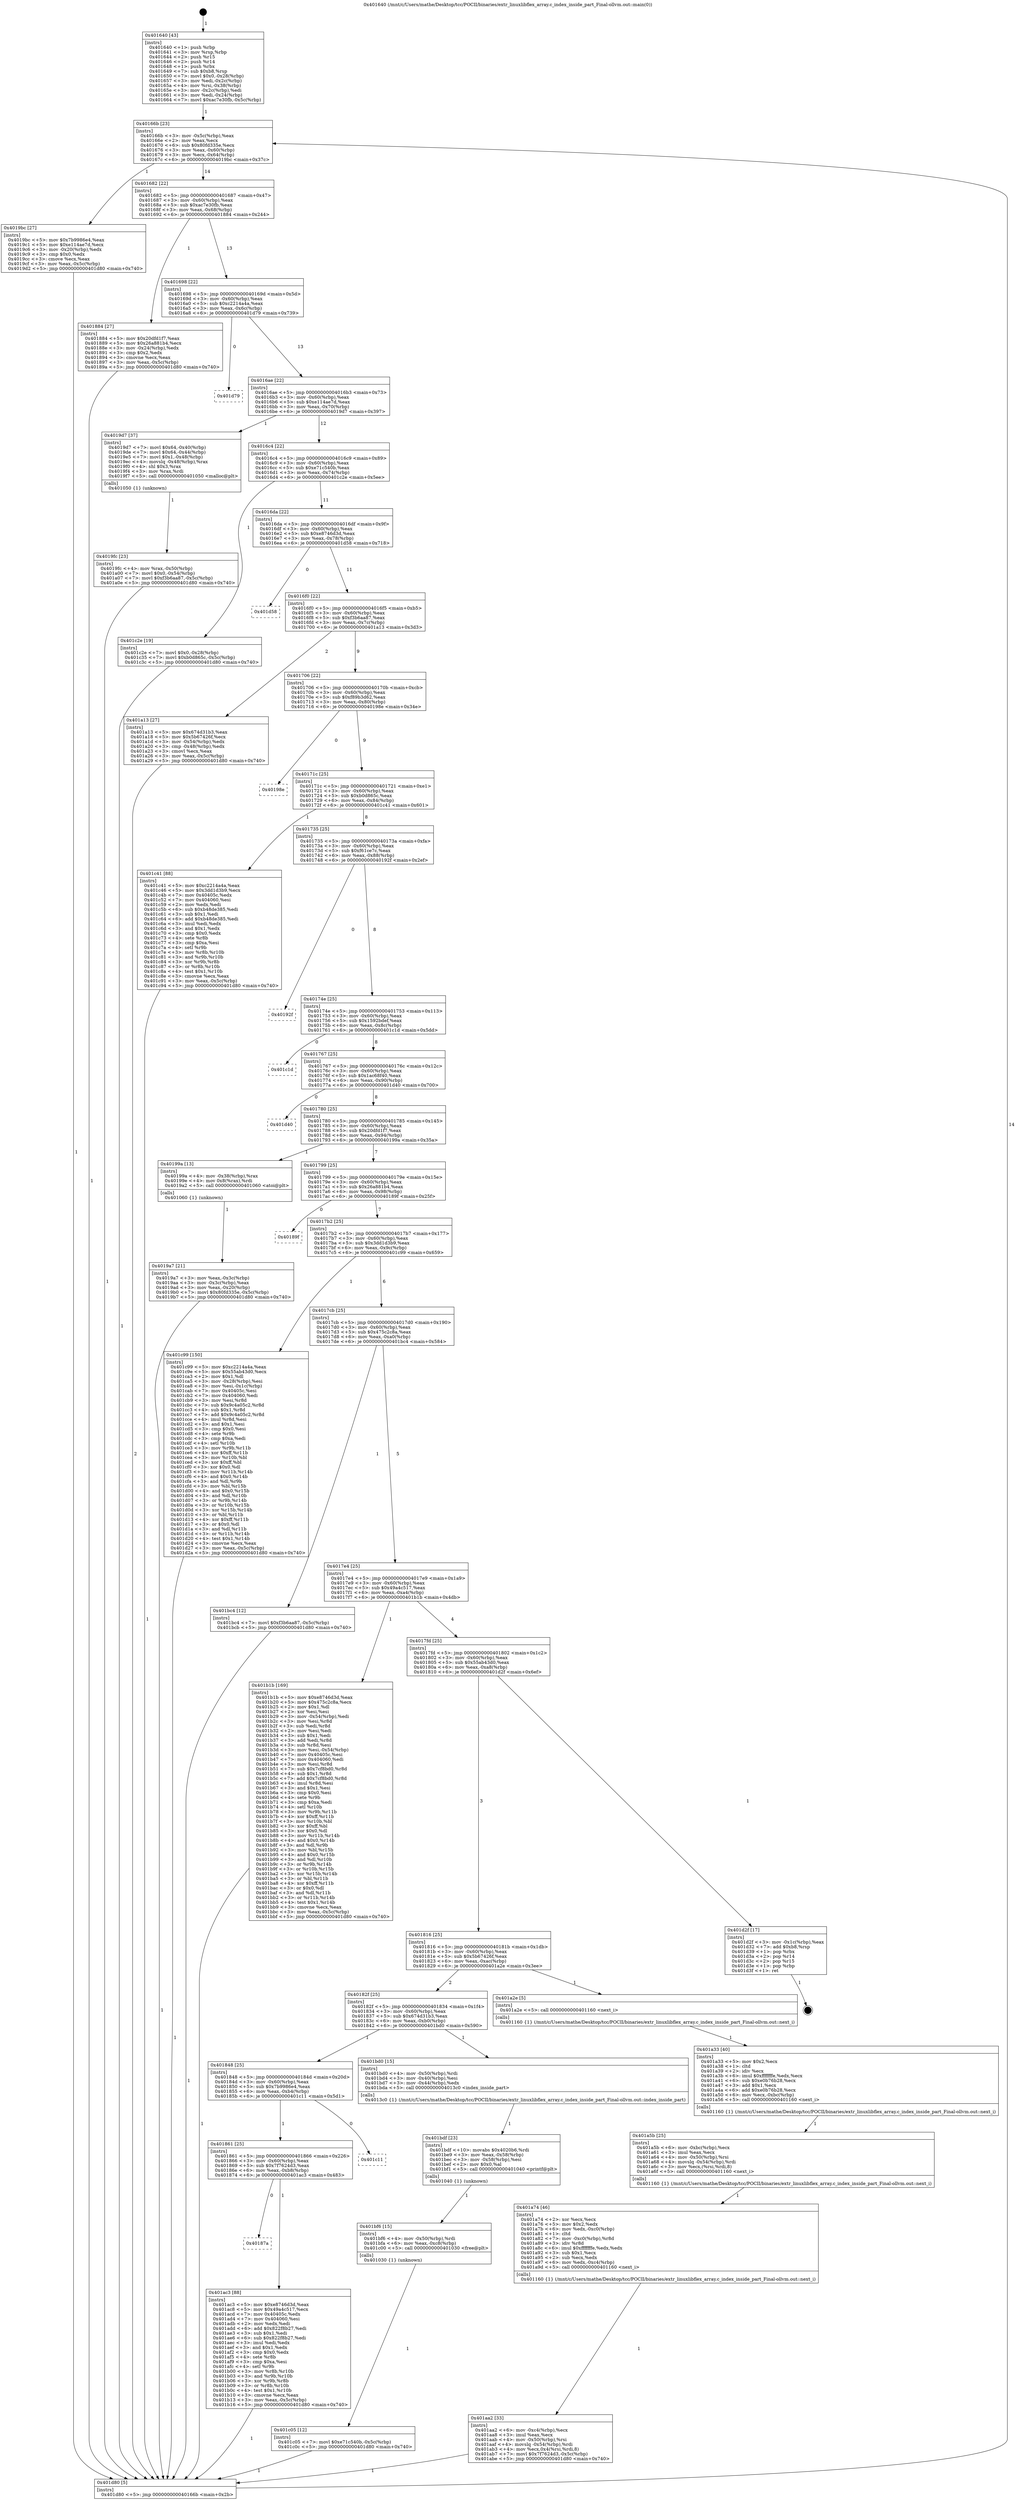 digraph "0x401640" {
  label = "0x401640 (/mnt/c/Users/mathe/Desktop/tcc/POCII/binaries/extr_linuxlibflex_array.c_index_inside_part_Final-ollvm.out::main(0))"
  labelloc = "t"
  node[shape=record]

  Entry [label="",width=0.3,height=0.3,shape=circle,fillcolor=black,style=filled]
  "0x40166b" [label="{
     0x40166b [23]\l
     | [instrs]\l
     &nbsp;&nbsp;0x40166b \<+3\>: mov -0x5c(%rbp),%eax\l
     &nbsp;&nbsp;0x40166e \<+2\>: mov %eax,%ecx\l
     &nbsp;&nbsp;0x401670 \<+6\>: sub $0x80fd335e,%ecx\l
     &nbsp;&nbsp;0x401676 \<+3\>: mov %eax,-0x60(%rbp)\l
     &nbsp;&nbsp;0x401679 \<+3\>: mov %ecx,-0x64(%rbp)\l
     &nbsp;&nbsp;0x40167c \<+6\>: je 00000000004019bc \<main+0x37c\>\l
  }"]
  "0x4019bc" [label="{
     0x4019bc [27]\l
     | [instrs]\l
     &nbsp;&nbsp;0x4019bc \<+5\>: mov $0x7b9986e4,%eax\l
     &nbsp;&nbsp;0x4019c1 \<+5\>: mov $0xe114ae7d,%ecx\l
     &nbsp;&nbsp;0x4019c6 \<+3\>: mov -0x20(%rbp),%edx\l
     &nbsp;&nbsp;0x4019c9 \<+3\>: cmp $0x0,%edx\l
     &nbsp;&nbsp;0x4019cc \<+3\>: cmove %ecx,%eax\l
     &nbsp;&nbsp;0x4019cf \<+3\>: mov %eax,-0x5c(%rbp)\l
     &nbsp;&nbsp;0x4019d2 \<+5\>: jmp 0000000000401d80 \<main+0x740\>\l
  }"]
  "0x401682" [label="{
     0x401682 [22]\l
     | [instrs]\l
     &nbsp;&nbsp;0x401682 \<+5\>: jmp 0000000000401687 \<main+0x47\>\l
     &nbsp;&nbsp;0x401687 \<+3\>: mov -0x60(%rbp),%eax\l
     &nbsp;&nbsp;0x40168a \<+5\>: sub $0xac7e30fb,%eax\l
     &nbsp;&nbsp;0x40168f \<+3\>: mov %eax,-0x68(%rbp)\l
     &nbsp;&nbsp;0x401692 \<+6\>: je 0000000000401884 \<main+0x244\>\l
  }"]
  Exit [label="",width=0.3,height=0.3,shape=circle,fillcolor=black,style=filled,peripheries=2]
  "0x401884" [label="{
     0x401884 [27]\l
     | [instrs]\l
     &nbsp;&nbsp;0x401884 \<+5\>: mov $0x20dfd1f7,%eax\l
     &nbsp;&nbsp;0x401889 \<+5\>: mov $0x26a881b4,%ecx\l
     &nbsp;&nbsp;0x40188e \<+3\>: mov -0x24(%rbp),%edx\l
     &nbsp;&nbsp;0x401891 \<+3\>: cmp $0x2,%edx\l
     &nbsp;&nbsp;0x401894 \<+3\>: cmovne %ecx,%eax\l
     &nbsp;&nbsp;0x401897 \<+3\>: mov %eax,-0x5c(%rbp)\l
     &nbsp;&nbsp;0x40189a \<+5\>: jmp 0000000000401d80 \<main+0x740\>\l
  }"]
  "0x401698" [label="{
     0x401698 [22]\l
     | [instrs]\l
     &nbsp;&nbsp;0x401698 \<+5\>: jmp 000000000040169d \<main+0x5d\>\l
     &nbsp;&nbsp;0x40169d \<+3\>: mov -0x60(%rbp),%eax\l
     &nbsp;&nbsp;0x4016a0 \<+5\>: sub $0xc2214a4a,%eax\l
     &nbsp;&nbsp;0x4016a5 \<+3\>: mov %eax,-0x6c(%rbp)\l
     &nbsp;&nbsp;0x4016a8 \<+6\>: je 0000000000401d79 \<main+0x739\>\l
  }"]
  "0x401d80" [label="{
     0x401d80 [5]\l
     | [instrs]\l
     &nbsp;&nbsp;0x401d80 \<+5\>: jmp 000000000040166b \<main+0x2b\>\l
  }"]
  "0x401640" [label="{
     0x401640 [43]\l
     | [instrs]\l
     &nbsp;&nbsp;0x401640 \<+1\>: push %rbp\l
     &nbsp;&nbsp;0x401641 \<+3\>: mov %rsp,%rbp\l
     &nbsp;&nbsp;0x401644 \<+2\>: push %r15\l
     &nbsp;&nbsp;0x401646 \<+2\>: push %r14\l
     &nbsp;&nbsp;0x401648 \<+1\>: push %rbx\l
     &nbsp;&nbsp;0x401649 \<+7\>: sub $0xb8,%rsp\l
     &nbsp;&nbsp;0x401650 \<+7\>: movl $0x0,-0x28(%rbp)\l
     &nbsp;&nbsp;0x401657 \<+3\>: mov %edi,-0x2c(%rbp)\l
     &nbsp;&nbsp;0x40165a \<+4\>: mov %rsi,-0x38(%rbp)\l
     &nbsp;&nbsp;0x40165e \<+3\>: mov -0x2c(%rbp),%edi\l
     &nbsp;&nbsp;0x401661 \<+3\>: mov %edi,-0x24(%rbp)\l
     &nbsp;&nbsp;0x401664 \<+7\>: movl $0xac7e30fb,-0x5c(%rbp)\l
  }"]
  "0x401c05" [label="{
     0x401c05 [12]\l
     | [instrs]\l
     &nbsp;&nbsp;0x401c05 \<+7\>: movl $0xe71c540b,-0x5c(%rbp)\l
     &nbsp;&nbsp;0x401c0c \<+5\>: jmp 0000000000401d80 \<main+0x740\>\l
  }"]
  "0x401d79" [label="{
     0x401d79\l
  }", style=dashed]
  "0x4016ae" [label="{
     0x4016ae [22]\l
     | [instrs]\l
     &nbsp;&nbsp;0x4016ae \<+5\>: jmp 00000000004016b3 \<main+0x73\>\l
     &nbsp;&nbsp;0x4016b3 \<+3\>: mov -0x60(%rbp),%eax\l
     &nbsp;&nbsp;0x4016b6 \<+5\>: sub $0xe114ae7d,%eax\l
     &nbsp;&nbsp;0x4016bb \<+3\>: mov %eax,-0x70(%rbp)\l
     &nbsp;&nbsp;0x4016be \<+6\>: je 00000000004019d7 \<main+0x397\>\l
  }"]
  "0x401bf6" [label="{
     0x401bf6 [15]\l
     | [instrs]\l
     &nbsp;&nbsp;0x401bf6 \<+4\>: mov -0x50(%rbp),%rdi\l
     &nbsp;&nbsp;0x401bfa \<+6\>: mov %eax,-0xc8(%rbp)\l
     &nbsp;&nbsp;0x401c00 \<+5\>: call 0000000000401030 \<free@plt\>\l
     | [calls]\l
     &nbsp;&nbsp;0x401030 \{1\} (unknown)\l
  }"]
  "0x4019d7" [label="{
     0x4019d7 [37]\l
     | [instrs]\l
     &nbsp;&nbsp;0x4019d7 \<+7\>: movl $0x64,-0x40(%rbp)\l
     &nbsp;&nbsp;0x4019de \<+7\>: movl $0x64,-0x44(%rbp)\l
     &nbsp;&nbsp;0x4019e5 \<+7\>: movl $0x1,-0x48(%rbp)\l
     &nbsp;&nbsp;0x4019ec \<+4\>: movslq -0x48(%rbp),%rax\l
     &nbsp;&nbsp;0x4019f0 \<+4\>: shl $0x3,%rax\l
     &nbsp;&nbsp;0x4019f4 \<+3\>: mov %rax,%rdi\l
     &nbsp;&nbsp;0x4019f7 \<+5\>: call 0000000000401050 \<malloc@plt\>\l
     | [calls]\l
     &nbsp;&nbsp;0x401050 \{1\} (unknown)\l
  }"]
  "0x4016c4" [label="{
     0x4016c4 [22]\l
     | [instrs]\l
     &nbsp;&nbsp;0x4016c4 \<+5\>: jmp 00000000004016c9 \<main+0x89\>\l
     &nbsp;&nbsp;0x4016c9 \<+3\>: mov -0x60(%rbp),%eax\l
     &nbsp;&nbsp;0x4016cc \<+5\>: sub $0xe71c540b,%eax\l
     &nbsp;&nbsp;0x4016d1 \<+3\>: mov %eax,-0x74(%rbp)\l
     &nbsp;&nbsp;0x4016d4 \<+6\>: je 0000000000401c2e \<main+0x5ee\>\l
  }"]
  "0x401bdf" [label="{
     0x401bdf [23]\l
     | [instrs]\l
     &nbsp;&nbsp;0x401bdf \<+10\>: movabs $0x4020b6,%rdi\l
     &nbsp;&nbsp;0x401be9 \<+3\>: mov %eax,-0x58(%rbp)\l
     &nbsp;&nbsp;0x401bec \<+3\>: mov -0x58(%rbp),%esi\l
     &nbsp;&nbsp;0x401bef \<+2\>: mov $0x0,%al\l
     &nbsp;&nbsp;0x401bf1 \<+5\>: call 0000000000401040 \<printf@plt\>\l
     | [calls]\l
     &nbsp;&nbsp;0x401040 \{1\} (unknown)\l
  }"]
  "0x401c2e" [label="{
     0x401c2e [19]\l
     | [instrs]\l
     &nbsp;&nbsp;0x401c2e \<+7\>: movl $0x0,-0x28(%rbp)\l
     &nbsp;&nbsp;0x401c35 \<+7\>: movl $0xb0d865c,-0x5c(%rbp)\l
     &nbsp;&nbsp;0x401c3c \<+5\>: jmp 0000000000401d80 \<main+0x740\>\l
  }"]
  "0x4016da" [label="{
     0x4016da [22]\l
     | [instrs]\l
     &nbsp;&nbsp;0x4016da \<+5\>: jmp 00000000004016df \<main+0x9f\>\l
     &nbsp;&nbsp;0x4016df \<+3\>: mov -0x60(%rbp),%eax\l
     &nbsp;&nbsp;0x4016e2 \<+5\>: sub $0xe8746d3d,%eax\l
     &nbsp;&nbsp;0x4016e7 \<+3\>: mov %eax,-0x78(%rbp)\l
     &nbsp;&nbsp;0x4016ea \<+6\>: je 0000000000401d58 \<main+0x718\>\l
  }"]
  "0x40187a" [label="{
     0x40187a\l
  }", style=dashed]
  "0x401d58" [label="{
     0x401d58\l
  }", style=dashed]
  "0x4016f0" [label="{
     0x4016f0 [22]\l
     | [instrs]\l
     &nbsp;&nbsp;0x4016f0 \<+5\>: jmp 00000000004016f5 \<main+0xb5\>\l
     &nbsp;&nbsp;0x4016f5 \<+3\>: mov -0x60(%rbp),%eax\l
     &nbsp;&nbsp;0x4016f8 \<+5\>: sub $0xf3b6aa87,%eax\l
     &nbsp;&nbsp;0x4016fd \<+3\>: mov %eax,-0x7c(%rbp)\l
     &nbsp;&nbsp;0x401700 \<+6\>: je 0000000000401a13 \<main+0x3d3\>\l
  }"]
  "0x401ac3" [label="{
     0x401ac3 [88]\l
     | [instrs]\l
     &nbsp;&nbsp;0x401ac3 \<+5\>: mov $0xe8746d3d,%eax\l
     &nbsp;&nbsp;0x401ac8 \<+5\>: mov $0x49a4c517,%ecx\l
     &nbsp;&nbsp;0x401acd \<+7\>: mov 0x40405c,%edx\l
     &nbsp;&nbsp;0x401ad4 \<+7\>: mov 0x404060,%esi\l
     &nbsp;&nbsp;0x401adb \<+2\>: mov %edx,%edi\l
     &nbsp;&nbsp;0x401add \<+6\>: add $0x822f8b27,%edi\l
     &nbsp;&nbsp;0x401ae3 \<+3\>: sub $0x1,%edi\l
     &nbsp;&nbsp;0x401ae6 \<+6\>: sub $0x822f8b27,%edi\l
     &nbsp;&nbsp;0x401aec \<+3\>: imul %edi,%edx\l
     &nbsp;&nbsp;0x401aef \<+3\>: and $0x1,%edx\l
     &nbsp;&nbsp;0x401af2 \<+3\>: cmp $0x0,%edx\l
     &nbsp;&nbsp;0x401af5 \<+4\>: sete %r8b\l
     &nbsp;&nbsp;0x401af9 \<+3\>: cmp $0xa,%esi\l
     &nbsp;&nbsp;0x401afc \<+4\>: setl %r9b\l
     &nbsp;&nbsp;0x401b00 \<+3\>: mov %r8b,%r10b\l
     &nbsp;&nbsp;0x401b03 \<+3\>: and %r9b,%r10b\l
     &nbsp;&nbsp;0x401b06 \<+3\>: xor %r9b,%r8b\l
     &nbsp;&nbsp;0x401b09 \<+3\>: or %r8b,%r10b\l
     &nbsp;&nbsp;0x401b0c \<+4\>: test $0x1,%r10b\l
     &nbsp;&nbsp;0x401b10 \<+3\>: cmovne %ecx,%eax\l
     &nbsp;&nbsp;0x401b13 \<+3\>: mov %eax,-0x5c(%rbp)\l
     &nbsp;&nbsp;0x401b16 \<+5\>: jmp 0000000000401d80 \<main+0x740\>\l
  }"]
  "0x401a13" [label="{
     0x401a13 [27]\l
     | [instrs]\l
     &nbsp;&nbsp;0x401a13 \<+5\>: mov $0x674d31b3,%eax\l
     &nbsp;&nbsp;0x401a18 \<+5\>: mov $0x5b67426f,%ecx\l
     &nbsp;&nbsp;0x401a1d \<+3\>: mov -0x54(%rbp),%edx\l
     &nbsp;&nbsp;0x401a20 \<+3\>: cmp -0x48(%rbp),%edx\l
     &nbsp;&nbsp;0x401a23 \<+3\>: cmovl %ecx,%eax\l
     &nbsp;&nbsp;0x401a26 \<+3\>: mov %eax,-0x5c(%rbp)\l
     &nbsp;&nbsp;0x401a29 \<+5\>: jmp 0000000000401d80 \<main+0x740\>\l
  }"]
  "0x401706" [label="{
     0x401706 [22]\l
     | [instrs]\l
     &nbsp;&nbsp;0x401706 \<+5\>: jmp 000000000040170b \<main+0xcb\>\l
     &nbsp;&nbsp;0x40170b \<+3\>: mov -0x60(%rbp),%eax\l
     &nbsp;&nbsp;0x40170e \<+5\>: sub $0xf89b3d62,%eax\l
     &nbsp;&nbsp;0x401713 \<+3\>: mov %eax,-0x80(%rbp)\l
     &nbsp;&nbsp;0x401716 \<+6\>: je 000000000040198e \<main+0x34e\>\l
  }"]
  "0x401861" [label="{
     0x401861 [25]\l
     | [instrs]\l
     &nbsp;&nbsp;0x401861 \<+5\>: jmp 0000000000401866 \<main+0x226\>\l
     &nbsp;&nbsp;0x401866 \<+3\>: mov -0x60(%rbp),%eax\l
     &nbsp;&nbsp;0x401869 \<+5\>: sub $0x7f7624d3,%eax\l
     &nbsp;&nbsp;0x40186e \<+6\>: mov %eax,-0xb8(%rbp)\l
     &nbsp;&nbsp;0x401874 \<+6\>: je 0000000000401ac3 \<main+0x483\>\l
  }"]
  "0x40198e" [label="{
     0x40198e\l
  }", style=dashed]
  "0x40171c" [label="{
     0x40171c [25]\l
     | [instrs]\l
     &nbsp;&nbsp;0x40171c \<+5\>: jmp 0000000000401721 \<main+0xe1\>\l
     &nbsp;&nbsp;0x401721 \<+3\>: mov -0x60(%rbp),%eax\l
     &nbsp;&nbsp;0x401724 \<+5\>: sub $0xb0d865c,%eax\l
     &nbsp;&nbsp;0x401729 \<+6\>: mov %eax,-0x84(%rbp)\l
     &nbsp;&nbsp;0x40172f \<+6\>: je 0000000000401c41 \<main+0x601\>\l
  }"]
  "0x401c11" [label="{
     0x401c11\l
  }", style=dashed]
  "0x401c41" [label="{
     0x401c41 [88]\l
     | [instrs]\l
     &nbsp;&nbsp;0x401c41 \<+5\>: mov $0xc2214a4a,%eax\l
     &nbsp;&nbsp;0x401c46 \<+5\>: mov $0x3dd1d3b9,%ecx\l
     &nbsp;&nbsp;0x401c4b \<+7\>: mov 0x40405c,%edx\l
     &nbsp;&nbsp;0x401c52 \<+7\>: mov 0x404060,%esi\l
     &nbsp;&nbsp;0x401c59 \<+2\>: mov %edx,%edi\l
     &nbsp;&nbsp;0x401c5b \<+6\>: sub $0xb48de385,%edi\l
     &nbsp;&nbsp;0x401c61 \<+3\>: sub $0x1,%edi\l
     &nbsp;&nbsp;0x401c64 \<+6\>: add $0xb48de385,%edi\l
     &nbsp;&nbsp;0x401c6a \<+3\>: imul %edi,%edx\l
     &nbsp;&nbsp;0x401c6d \<+3\>: and $0x1,%edx\l
     &nbsp;&nbsp;0x401c70 \<+3\>: cmp $0x0,%edx\l
     &nbsp;&nbsp;0x401c73 \<+4\>: sete %r8b\l
     &nbsp;&nbsp;0x401c77 \<+3\>: cmp $0xa,%esi\l
     &nbsp;&nbsp;0x401c7a \<+4\>: setl %r9b\l
     &nbsp;&nbsp;0x401c7e \<+3\>: mov %r8b,%r10b\l
     &nbsp;&nbsp;0x401c81 \<+3\>: and %r9b,%r10b\l
     &nbsp;&nbsp;0x401c84 \<+3\>: xor %r9b,%r8b\l
     &nbsp;&nbsp;0x401c87 \<+3\>: or %r8b,%r10b\l
     &nbsp;&nbsp;0x401c8a \<+4\>: test $0x1,%r10b\l
     &nbsp;&nbsp;0x401c8e \<+3\>: cmovne %ecx,%eax\l
     &nbsp;&nbsp;0x401c91 \<+3\>: mov %eax,-0x5c(%rbp)\l
     &nbsp;&nbsp;0x401c94 \<+5\>: jmp 0000000000401d80 \<main+0x740\>\l
  }"]
  "0x401735" [label="{
     0x401735 [25]\l
     | [instrs]\l
     &nbsp;&nbsp;0x401735 \<+5\>: jmp 000000000040173a \<main+0xfa\>\l
     &nbsp;&nbsp;0x40173a \<+3\>: mov -0x60(%rbp),%eax\l
     &nbsp;&nbsp;0x40173d \<+5\>: sub $0xf61ce7c,%eax\l
     &nbsp;&nbsp;0x401742 \<+6\>: mov %eax,-0x88(%rbp)\l
     &nbsp;&nbsp;0x401748 \<+6\>: je 000000000040192f \<main+0x2ef\>\l
  }"]
  "0x401848" [label="{
     0x401848 [25]\l
     | [instrs]\l
     &nbsp;&nbsp;0x401848 \<+5\>: jmp 000000000040184d \<main+0x20d\>\l
     &nbsp;&nbsp;0x40184d \<+3\>: mov -0x60(%rbp),%eax\l
     &nbsp;&nbsp;0x401850 \<+5\>: sub $0x7b9986e4,%eax\l
     &nbsp;&nbsp;0x401855 \<+6\>: mov %eax,-0xb4(%rbp)\l
     &nbsp;&nbsp;0x40185b \<+6\>: je 0000000000401c11 \<main+0x5d1\>\l
  }"]
  "0x40192f" [label="{
     0x40192f\l
  }", style=dashed]
  "0x40174e" [label="{
     0x40174e [25]\l
     | [instrs]\l
     &nbsp;&nbsp;0x40174e \<+5\>: jmp 0000000000401753 \<main+0x113\>\l
     &nbsp;&nbsp;0x401753 \<+3\>: mov -0x60(%rbp),%eax\l
     &nbsp;&nbsp;0x401756 \<+5\>: sub $0x1592bdef,%eax\l
     &nbsp;&nbsp;0x40175b \<+6\>: mov %eax,-0x8c(%rbp)\l
     &nbsp;&nbsp;0x401761 \<+6\>: je 0000000000401c1d \<main+0x5dd\>\l
  }"]
  "0x401bd0" [label="{
     0x401bd0 [15]\l
     | [instrs]\l
     &nbsp;&nbsp;0x401bd0 \<+4\>: mov -0x50(%rbp),%rdi\l
     &nbsp;&nbsp;0x401bd4 \<+3\>: mov -0x40(%rbp),%esi\l
     &nbsp;&nbsp;0x401bd7 \<+3\>: mov -0x44(%rbp),%edx\l
     &nbsp;&nbsp;0x401bda \<+5\>: call 00000000004013c0 \<index_inside_part\>\l
     | [calls]\l
     &nbsp;&nbsp;0x4013c0 \{1\} (/mnt/c/Users/mathe/Desktop/tcc/POCII/binaries/extr_linuxlibflex_array.c_index_inside_part_Final-ollvm.out::index_inside_part)\l
  }"]
  "0x401c1d" [label="{
     0x401c1d\l
  }", style=dashed]
  "0x401767" [label="{
     0x401767 [25]\l
     | [instrs]\l
     &nbsp;&nbsp;0x401767 \<+5\>: jmp 000000000040176c \<main+0x12c\>\l
     &nbsp;&nbsp;0x40176c \<+3\>: mov -0x60(%rbp),%eax\l
     &nbsp;&nbsp;0x40176f \<+5\>: sub $0x1ac68f40,%eax\l
     &nbsp;&nbsp;0x401774 \<+6\>: mov %eax,-0x90(%rbp)\l
     &nbsp;&nbsp;0x40177a \<+6\>: je 0000000000401d40 \<main+0x700\>\l
  }"]
  "0x401aa2" [label="{
     0x401aa2 [33]\l
     | [instrs]\l
     &nbsp;&nbsp;0x401aa2 \<+6\>: mov -0xc4(%rbp),%ecx\l
     &nbsp;&nbsp;0x401aa8 \<+3\>: imul %eax,%ecx\l
     &nbsp;&nbsp;0x401aab \<+4\>: mov -0x50(%rbp),%rsi\l
     &nbsp;&nbsp;0x401aaf \<+4\>: movslq -0x54(%rbp),%rdi\l
     &nbsp;&nbsp;0x401ab3 \<+4\>: mov %ecx,0x4(%rsi,%rdi,8)\l
     &nbsp;&nbsp;0x401ab7 \<+7\>: movl $0x7f7624d3,-0x5c(%rbp)\l
     &nbsp;&nbsp;0x401abe \<+5\>: jmp 0000000000401d80 \<main+0x740\>\l
  }"]
  "0x401d40" [label="{
     0x401d40\l
  }", style=dashed]
  "0x401780" [label="{
     0x401780 [25]\l
     | [instrs]\l
     &nbsp;&nbsp;0x401780 \<+5\>: jmp 0000000000401785 \<main+0x145\>\l
     &nbsp;&nbsp;0x401785 \<+3\>: mov -0x60(%rbp),%eax\l
     &nbsp;&nbsp;0x401788 \<+5\>: sub $0x20dfd1f7,%eax\l
     &nbsp;&nbsp;0x40178d \<+6\>: mov %eax,-0x94(%rbp)\l
     &nbsp;&nbsp;0x401793 \<+6\>: je 000000000040199a \<main+0x35a\>\l
  }"]
  "0x401a74" [label="{
     0x401a74 [46]\l
     | [instrs]\l
     &nbsp;&nbsp;0x401a74 \<+2\>: xor %ecx,%ecx\l
     &nbsp;&nbsp;0x401a76 \<+5\>: mov $0x2,%edx\l
     &nbsp;&nbsp;0x401a7b \<+6\>: mov %edx,-0xc0(%rbp)\l
     &nbsp;&nbsp;0x401a81 \<+1\>: cltd\l
     &nbsp;&nbsp;0x401a82 \<+7\>: mov -0xc0(%rbp),%r8d\l
     &nbsp;&nbsp;0x401a89 \<+3\>: idiv %r8d\l
     &nbsp;&nbsp;0x401a8c \<+6\>: imul $0xfffffffe,%edx,%edx\l
     &nbsp;&nbsp;0x401a92 \<+3\>: sub $0x1,%ecx\l
     &nbsp;&nbsp;0x401a95 \<+2\>: sub %ecx,%edx\l
     &nbsp;&nbsp;0x401a97 \<+6\>: mov %edx,-0xc4(%rbp)\l
     &nbsp;&nbsp;0x401a9d \<+5\>: call 0000000000401160 \<next_i\>\l
     | [calls]\l
     &nbsp;&nbsp;0x401160 \{1\} (/mnt/c/Users/mathe/Desktop/tcc/POCII/binaries/extr_linuxlibflex_array.c_index_inside_part_Final-ollvm.out::next_i)\l
  }"]
  "0x40199a" [label="{
     0x40199a [13]\l
     | [instrs]\l
     &nbsp;&nbsp;0x40199a \<+4\>: mov -0x38(%rbp),%rax\l
     &nbsp;&nbsp;0x40199e \<+4\>: mov 0x8(%rax),%rdi\l
     &nbsp;&nbsp;0x4019a2 \<+5\>: call 0000000000401060 \<atoi@plt\>\l
     | [calls]\l
     &nbsp;&nbsp;0x401060 \{1\} (unknown)\l
  }"]
  "0x401799" [label="{
     0x401799 [25]\l
     | [instrs]\l
     &nbsp;&nbsp;0x401799 \<+5\>: jmp 000000000040179e \<main+0x15e\>\l
     &nbsp;&nbsp;0x40179e \<+3\>: mov -0x60(%rbp),%eax\l
     &nbsp;&nbsp;0x4017a1 \<+5\>: sub $0x26a881b4,%eax\l
     &nbsp;&nbsp;0x4017a6 \<+6\>: mov %eax,-0x98(%rbp)\l
     &nbsp;&nbsp;0x4017ac \<+6\>: je 000000000040189f \<main+0x25f\>\l
  }"]
  "0x4019a7" [label="{
     0x4019a7 [21]\l
     | [instrs]\l
     &nbsp;&nbsp;0x4019a7 \<+3\>: mov %eax,-0x3c(%rbp)\l
     &nbsp;&nbsp;0x4019aa \<+3\>: mov -0x3c(%rbp),%eax\l
     &nbsp;&nbsp;0x4019ad \<+3\>: mov %eax,-0x20(%rbp)\l
     &nbsp;&nbsp;0x4019b0 \<+7\>: movl $0x80fd335e,-0x5c(%rbp)\l
     &nbsp;&nbsp;0x4019b7 \<+5\>: jmp 0000000000401d80 \<main+0x740\>\l
  }"]
  "0x4019fc" [label="{
     0x4019fc [23]\l
     | [instrs]\l
     &nbsp;&nbsp;0x4019fc \<+4\>: mov %rax,-0x50(%rbp)\l
     &nbsp;&nbsp;0x401a00 \<+7\>: movl $0x0,-0x54(%rbp)\l
     &nbsp;&nbsp;0x401a07 \<+7\>: movl $0xf3b6aa87,-0x5c(%rbp)\l
     &nbsp;&nbsp;0x401a0e \<+5\>: jmp 0000000000401d80 \<main+0x740\>\l
  }"]
  "0x401a5b" [label="{
     0x401a5b [25]\l
     | [instrs]\l
     &nbsp;&nbsp;0x401a5b \<+6\>: mov -0xbc(%rbp),%ecx\l
     &nbsp;&nbsp;0x401a61 \<+3\>: imul %eax,%ecx\l
     &nbsp;&nbsp;0x401a64 \<+4\>: mov -0x50(%rbp),%rsi\l
     &nbsp;&nbsp;0x401a68 \<+4\>: movslq -0x54(%rbp),%rdi\l
     &nbsp;&nbsp;0x401a6c \<+3\>: mov %ecx,(%rsi,%rdi,8)\l
     &nbsp;&nbsp;0x401a6f \<+5\>: call 0000000000401160 \<next_i\>\l
     | [calls]\l
     &nbsp;&nbsp;0x401160 \{1\} (/mnt/c/Users/mathe/Desktop/tcc/POCII/binaries/extr_linuxlibflex_array.c_index_inside_part_Final-ollvm.out::next_i)\l
  }"]
  "0x40189f" [label="{
     0x40189f\l
  }", style=dashed]
  "0x4017b2" [label="{
     0x4017b2 [25]\l
     | [instrs]\l
     &nbsp;&nbsp;0x4017b2 \<+5\>: jmp 00000000004017b7 \<main+0x177\>\l
     &nbsp;&nbsp;0x4017b7 \<+3\>: mov -0x60(%rbp),%eax\l
     &nbsp;&nbsp;0x4017ba \<+5\>: sub $0x3dd1d3b9,%eax\l
     &nbsp;&nbsp;0x4017bf \<+6\>: mov %eax,-0x9c(%rbp)\l
     &nbsp;&nbsp;0x4017c5 \<+6\>: je 0000000000401c99 \<main+0x659\>\l
  }"]
  "0x401a33" [label="{
     0x401a33 [40]\l
     | [instrs]\l
     &nbsp;&nbsp;0x401a33 \<+5\>: mov $0x2,%ecx\l
     &nbsp;&nbsp;0x401a38 \<+1\>: cltd\l
     &nbsp;&nbsp;0x401a39 \<+2\>: idiv %ecx\l
     &nbsp;&nbsp;0x401a3b \<+6\>: imul $0xfffffffe,%edx,%ecx\l
     &nbsp;&nbsp;0x401a41 \<+6\>: sub $0xe0b76b28,%ecx\l
     &nbsp;&nbsp;0x401a47 \<+3\>: add $0x1,%ecx\l
     &nbsp;&nbsp;0x401a4a \<+6\>: add $0xe0b76b28,%ecx\l
     &nbsp;&nbsp;0x401a50 \<+6\>: mov %ecx,-0xbc(%rbp)\l
     &nbsp;&nbsp;0x401a56 \<+5\>: call 0000000000401160 \<next_i\>\l
     | [calls]\l
     &nbsp;&nbsp;0x401160 \{1\} (/mnt/c/Users/mathe/Desktop/tcc/POCII/binaries/extr_linuxlibflex_array.c_index_inside_part_Final-ollvm.out::next_i)\l
  }"]
  "0x401c99" [label="{
     0x401c99 [150]\l
     | [instrs]\l
     &nbsp;&nbsp;0x401c99 \<+5\>: mov $0xc2214a4a,%eax\l
     &nbsp;&nbsp;0x401c9e \<+5\>: mov $0x55ab43d0,%ecx\l
     &nbsp;&nbsp;0x401ca3 \<+2\>: mov $0x1,%dl\l
     &nbsp;&nbsp;0x401ca5 \<+3\>: mov -0x28(%rbp),%esi\l
     &nbsp;&nbsp;0x401ca8 \<+3\>: mov %esi,-0x1c(%rbp)\l
     &nbsp;&nbsp;0x401cab \<+7\>: mov 0x40405c,%esi\l
     &nbsp;&nbsp;0x401cb2 \<+7\>: mov 0x404060,%edi\l
     &nbsp;&nbsp;0x401cb9 \<+3\>: mov %esi,%r8d\l
     &nbsp;&nbsp;0x401cbc \<+7\>: sub $0x9c4a05c2,%r8d\l
     &nbsp;&nbsp;0x401cc3 \<+4\>: sub $0x1,%r8d\l
     &nbsp;&nbsp;0x401cc7 \<+7\>: add $0x9c4a05c2,%r8d\l
     &nbsp;&nbsp;0x401cce \<+4\>: imul %r8d,%esi\l
     &nbsp;&nbsp;0x401cd2 \<+3\>: and $0x1,%esi\l
     &nbsp;&nbsp;0x401cd5 \<+3\>: cmp $0x0,%esi\l
     &nbsp;&nbsp;0x401cd8 \<+4\>: sete %r9b\l
     &nbsp;&nbsp;0x401cdc \<+3\>: cmp $0xa,%edi\l
     &nbsp;&nbsp;0x401cdf \<+4\>: setl %r10b\l
     &nbsp;&nbsp;0x401ce3 \<+3\>: mov %r9b,%r11b\l
     &nbsp;&nbsp;0x401ce6 \<+4\>: xor $0xff,%r11b\l
     &nbsp;&nbsp;0x401cea \<+3\>: mov %r10b,%bl\l
     &nbsp;&nbsp;0x401ced \<+3\>: xor $0xff,%bl\l
     &nbsp;&nbsp;0x401cf0 \<+3\>: xor $0x0,%dl\l
     &nbsp;&nbsp;0x401cf3 \<+3\>: mov %r11b,%r14b\l
     &nbsp;&nbsp;0x401cf6 \<+4\>: and $0x0,%r14b\l
     &nbsp;&nbsp;0x401cfa \<+3\>: and %dl,%r9b\l
     &nbsp;&nbsp;0x401cfd \<+3\>: mov %bl,%r15b\l
     &nbsp;&nbsp;0x401d00 \<+4\>: and $0x0,%r15b\l
     &nbsp;&nbsp;0x401d04 \<+3\>: and %dl,%r10b\l
     &nbsp;&nbsp;0x401d07 \<+3\>: or %r9b,%r14b\l
     &nbsp;&nbsp;0x401d0a \<+3\>: or %r10b,%r15b\l
     &nbsp;&nbsp;0x401d0d \<+3\>: xor %r15b,%r14b\l
     &nbsp;&nbsp;0x401d10 \<+3\>: or %bl,%r11b\l
     &nbsp;&nbsp;0x401d13 \<+4\>: xor $0xff,%r11b\l
     &nbsp;&nbsp;0x401d17 \<+3\>: or $0x0,%dl\l
     &nbsp;&nbsp;0x401d1a \<+3\>: and %dl,%r11b\l
     &nbsp;&nbsp;0x401d1d \<+3\>: or %r11b,%r14b\l
     &nbsp;&nbsp;0x401d20 \<+4\>: test $0x1,%r14b\l
     &nbsp;&nbsp;0x401d24 \<+3\>: cmovne %ecx,%eax\l
     &nbsp;&nbsp;0x401d27 \<+3\>: mov %eax,-0x5c(%rbp)\l
     &nbsp;&nbsp;0x401d2a \<+5\>: jmp 0000000000401d80 \<main+0x740\>\l
  }"]
  "0x4017cb" [label="{
     0x4017cb [25]\l
     | [instrs]\l
     &nbsp;&nbsp;0x4017cb \<+5\>: jmp 00000000004017d0 \<main+0x190\>\l
     &nbsp;&nbsp;0x4017d0 \<+3\>: mov -0x60(%rbp),%eax\l
     &nbsp;&nbsp;0x4017d3 \<+5\>: sub $0x475c2c8a,%eax\l
     &nbsp;&nbsp;0x4017d8 \<+6\>: mov %eax,-0xa0(%rbp)\l
     &nbsp;&nbsp;0x4017de \<+6\>: je 0000000000401bc4 \<main+0x584\>\l
  }"]
  "0x40182f" [label="{
     0x40182f [25]\l
     | [instrs]\l
     &nbsp;&nbsp;0x40182f \<+5\>: jmp 0000000000401834 \<main+0x1f4\>\l
     &nbsp;&nbsp;0x401834 \<+3\>: mov -0x60(%rbp),%eax\l
     &nbsp;&nbsp;0x401837 \<+5\>: sub $0x674d31b3,%eax\l
     &nbsp;&nbsp;0x40183c \<+6\>: mov %eax,-0xb0(%rbp)\l
     &nbsp;&nbsp;0x401842 \<+6\>: je 0000000000401bd0 \<main+0x590\>\l
  }"]
  "0x401bc4" [label="{
     0x401bc4 [12]\l
     | [instrs]\l
     &nbsp;&nbsp;0x401bc4 \<+7\>: movl $0xf3b6aa87,-0x5c(%rbp)\l
     &nbsp;&nbsp;0x401bcb \<+5\>: jmp 0000000000401d80 \<main+0x740\>\l
  }"]
  "0x4017e4" [label="{
     0x4017e4 [25]\l
     | [instrs]\l
     &nbsp;&nbsp;0x4017e4 \<+5\>: jmp 00000000004017e9 \<main+0x1a9\>\l
     &nbsp;&nbsp;0x4017e9 \<+3\>: mov -0x60(%rbp),%eax\l
     &nbsp;&nbsp;0x4017ec \<+5\>: sub $0x49a4c517,%eax\l
     &nbsp;&nbsp;0x4017f1 \<+6\>: mov %eax,-0xa4(%rbp)\l
     &nbsp;&nbsp;0x4017f7 \<+6\>: je 0000000000401b1b \<main+0x4db\>\l
  }"]
  "0x401a2e" [label="{
     0x401a2e [5]\l
     | [instrs]\l
     &nbsp;&nbsp;0x401a2e \<+5\>: call 0000000000401160 \<next_i\>\l
     | [calls]\l
     &nbsp;&nbsp;0x401160 \{1\} (/mnt/c/Users/mathe/Desktop/tcc/POCII/binaries/extr_linuxlibflex_array.c_index_inside_part_Final-ollvm.out::next_i)\l
  }"]
  "0x401b1b" [label="{
     0x401b1b [169]\l
     | [instrs]\l
     &nbsp;&nbsp;0x401b1b \<+5\>: mov $0xe8746d3d,%eax\l
     &nbsp;&nbsp;0x401b20 \<+5\>: mov $0x475c2c8a,%ecx\l
     &nbsp;&nbsp;0x401b25 \<+2\>: mov $0x1,%dl\l
     &nbsp;&nbsp;0x401b27 \<+2\>: xor %esi,%esi\l
     &nbsp;&nbsp;0x401b29 \<+3\>: mov -0x54(%rbp),%edi\l
     &nbsp;&nbsp;0x401b2c \<+3\>: mov %esi,%r8d\l
     &nbsp;&nbsp;0x401b2f \<+3\>: sub %edi,%r8d\l
     &nbsp;&nbsp;0x401b32 \<+2\>: mov %esi,%edi\l
     &nbsp;&nbsp;0x401b34 \<+3\>: sub $0x1,%edi\l
     &nbsp;&nbsp;0x401b37 \<+3\>: add %edi,%r8d\l
     &nbsp;&nbsp;0x401b3a \<+3\>: sub %r8d,%esi\l
     &nbsp;&nbsp;0x401b3d \<+3\>: mov %esi,-0x54(%rbp)\l
     &nbsp;&nbsp;0x401b40 \<+7\>: mov 0x40405c,%esi\l
     &nbsp;&nbsp;0x401b47 \<+7\>: mov 0x404060,%edi\l
     &nbsp;&nbsp;0x401b4e \<+3\>: mov %esi,%r8d\l
     &nbsp;&nbsp;0x401b51 \<+7\>: sub $0x7cf8bd0,%r8d\l
     &nbsp;&nbsp;0x401b58 \<+4\>: sub $0x1,%r8d\l
     &nbsp;&nbsp;0x401b5c \<+7\>: add $0x7cf8bd0,%r8d\l
     &nbsp;&nbsp;0x401b63 \<+4\>: imul %r8d,%esi\l
     &nbsp;&nbsp;0x401b67 \<+3\>: and $0x1,%esi\l
     &nbsp;&nbsp;0x401b6a \<+3\>: cmp $0x0,%esi\l
     &nbsp;&nbsp;0x401b6d \<+4\>: sete %r9b\l
     &nbsp;&nbsp;0x401b71 \<+3\>: cmp $0xa,%edi\l
     &nbsp;&nbsp;0x401b74 \<+4\>: setl %r10b\l
     &nbsp;&nbsp;0x401b78 \<+3\>: mov %r9b,%r11b\l
     &nbsp;&nbsp;0x401b7b \<+4\>: xor $0xff,%r11b\l
     &nbsp;&nbsp;0x401b7f \<+3\>: mov %r10b,%bl\l
     &nbsp;&nbsp;0x401b82 \<+3\>: xor $0xff,%bl\l
     &nbsp;&nbsp;0x401b85 \<+3\>: xor $0x0,%dl\l
     &nbsp;&nbsp;0x401b88 \<+3\>: mov %r11b,%r14b\l
     &nbsp;&nbsp;0x401b8b \<+4\>: and $0x0,%r14b\l
     &nbsp;&nbsp;0x401b8f \<+3\>: and %dl,%r9b\l
     &nbsp;&nbsp;0x401b92 \<+3\>: mov %bl,%r15b\l
     &nbsp;&nbsp;0x401b95 \<+4\>: and $0x0,%r15b\l
     &nbsp;&nbsp;0x401b99 \<+3\>: and %dl,%r10b\l
     &nbsp;&nbsp;0x401b9c \<+3\>: or %r9b,%r14b\l
     &nbsp;&nbsp;0x401b9f \<+3\>: or %r10b,%r15b\l
     &nbsp;&nbsp;0x401ba2 \<+3\>: xor %r15b,%r14b\l
     &nbsp;&nbsp;0x401ba5 \<+3\>: or %bl,%r11b\l
     &nbsp;&nbsp;0x401ba8 \<+4\>: xor $0xff,%r11b\l
     &nbsp;&nbsp;0x401bac \<+3\>: or $0x0,%dl\l
     &nbsp;&nbsp;0x401baf \<+3\>: and %dl,%r11b\l
     &nbsp;&nbsp;0x401bb2 \<+3\>: or %r11b,%r14b\l
     &nbsp;&nbsp;0x401bb5 \<+4\>: test $0x1,%r14b\l
     &nbsp;&nbsp;0x401bb9 \<+3\>: cmovne %ecx,%eax\l
     &nbsp;&nbsp;0x401bbc \<+3\>: mov %eax,-0x5c(%rbp)\l
     &nbsp;&nbsp;0x401bbf \<+5\>: jmp 0000000000401d80 \<main+0x740\>\l
  }"]
  "0x4017fd" [label="{
     0x4017fd [25]\l
     | [instrs]\l
     &nbsp;&nbsp;0x4017fd \<+5\>: jmp 0000000000401802 \<main+0x1c2\>\l
     &nbsp;&nbsp;0x401802 \<+3\>: mov -0x60(%rbp),%eax\l
     &nbsp;&nbsp;0x401805 \<+5\>: sub $0x55ab43d0,%eax\l
     &nbsp;&nbsp;0x40180a \<+6\>: mov %eax,-0xa8(%rbp)\l
     &nbsp;&nbsp;0x401810 \<+6\>: je 0000000000401d2f \<main+0x6ef\>\l
  }"]
  "0x401816" [label="{
     0x401816 [25]\l
     | [instrs]\l
     &nbsp;&nbsp;0x401816 \<+5\>: jmp 000000000040181b \<main+0x1db\>\l
     &nbsp;&nbsp;0x40181b \<+3\>: mov -0x60(%rbp),%eax\l
     &nbsp;&nbsp;0x40181e \<+5\>: sub $0x5b67426f,%eax\l
     &nbsp;&nbsp;0x401823 \<+6\>: mov %eax,-0xac(%rbp)\l
     &nbsp;&nbsp;0x401829 \<+6\>: je 0000000000401a2e \<main+0x3ee\>\l
  }"]
  "0x401d2f" [label="{
     0x401d2f [17]\l
     | [instrs]\l
     &nbsp;&nbsp;0x401d2f \<+3\>: mov -0x1c(%rbp),%eax\l
     &nbsp;&nbsp;0x401d32 \<+7\>: add $0xb8,%rsp\l
     &nbsp;&nbsp;0x401d39 \<+1\>: pop %rbx\l
     &nbsp;&nbsp;0x401d3a \<+2\>: pop %r14\l
     &nbsp;&nbsp;0x401d3c \<+2\>: pop %r15\l
     &nbsp;&nbsp;0x401d3e \<+1\>: pop %rbp\l
     &nbsp;&nbsp;0x401d3f \<+1\>: ret\l
  }"]
  Entry -> "0x401640" [label=" 1"]
  "0x40166b" -> "0x4019bc" [label=" 1"]
  "0x40166b" -> "0x401682" [label=" 14"]
  "0x401d2f" -> Exit [label=" 1"]
  "0x401682" -> "0x401884" [label=" 1"]
  "0x401682" -> "0x401698" [label=" 13"]
  "0x401884" -> "0x401d80" [label=" 1"]
  "0x401640" -> "0x40166b" [label=" 1"]
  "0x401d80" -> "0x40166b" [label=" 14"]
  "0x401c99" -> "0x401d80" [label=" 1"]
  "0x401698" -> "0x401d79" [label=" 0"]
  "0x401698" -> "0x4016ae" [label=" 13"]
  "0x401c41" -> "0x401d80" [label=" 1"]
  "0x4016ae" -> "0x4019d7" [label=" 1"]
  "0x4016ae" -> "0x4016c4" [label=" 12"]
  "0x401c2e" -> "0x401d80" [label=" 1"]
  "0x4016c4" -> "0x401c2e" [label=" 1"]
  "0x4016c4" -> "0x4016da" [label=" 11"]
  "0x401c05" -> "0x401d80" [label=" 1"]
  "0x4016da" -> "0x401d58" [label=" 0"]
  "0x4016da" -> "0x4016f0" [label=" 11"]
  "0x401bf6" -> "0x401c05" [label=" 1"]
  "0x4016f0" -> "0x401a13" [label=" 2"]
  "0x4016f0" -> "0x401706" [label=" 9"]
  "0x401bdf" -> "0x401bf6" [label=" 1"]
  "0x401706" -> "0x40198e" [label=" 0"]
  "0x401706" -> "0x40171c" [label=" 9"]
  "0x401bc4" -> "0x401d80" [label=" 1"]
  "0x40171c" -> "0x401c41" [label=" 1"]
  "0x40171c" -> "0x401735" [label=" 8"]
  "0x401b1b" -> "0x401d80" [label=" 1"]
  "0x401735" -> "0x40192f" [label=" 0"]
  "0x401735" -> "0x40174e" [label=" 8"]
  "0x401861" -> "0x40187a" [label=" 0"]
  "0x40174e" -> "0x401c1d" [label=" 0"]
  "0x40174e" -> "0x401767" [label=" 8"]
  "0x401861" -> "0x401ac3" [label=" 1"]
  "0x401767" -> "0x401d40" [label=" 0"]
  "0x401767" -> "0x401780" [label=" 8"]
  "0x401848" -> "0x401861" [label=" 1"]
  "0x401780" -> "0x40199a" [label=" 1"]
  "0x401780" -> "0x401799" [label=" 7"]
  "0x40199a" -> "0x4019a7" [label=" 1"]
  "0x4019a7" -> "0x401d80" [label=" 1"]
  "0x4019bc" -> "0x401d80" [label=" 1"]
  "0x4019d7" -> "0x4019fc" [label=" 1"]
  "0x4019fc" -> "0x401d80" [label=" 1"]
  "0x401a13" -> "0x401d80" [label=" 2"]
  "0x401848" -> "0x401c11" [label=" 0"]
  "0x401799" -> "0x40189f" [label=" 0"]
  "0x401799" -> "0x4017b2" [label=" 7"]
  "0x401ac3" -> "0x401d80" [label=" 1"]
  "0x4017b2" -> "0x401c99" [label=" 1"]
  "0x4017b2" -> "0x4017cb" [label=" 6"]
  "0x40182f" -> "0x401848" [label=" 1"]
  "0x4017cb" -> "0x401bc4" [label=" 1"]
  "0x4017cb" -> "0x4017e4" [label=" 5"]
  "0x40182f" -> "0x401bd0" [label=" 1"]
  "0x4017e4" -> "0x401b1b" [label=" 1"]
  "0x4017e4" -> "0x4017fd" [label=" 4"]
  "0x401bd0" -> "0x401bdf" [label=" 1"]
  "0x4017fd" -> "0x401d2f" [label=" 1"]
  "0x4017fd" -> "0x401816" [label=" 3"]
  "0x401aa2" -> "0x401d80" [label=" 1"]
  "0x401816" -> "0x401a2e" [label=" 1"]
  "0x401816" -> "0x40182f" [label=" 2"]
  "0x401a2e" -> "0x401a33" [label=" 1"]
  "0x401a33" -> "0x401a5b" [label=" 1"]
  "0x401a5b" -> "0x401a74" [label=" 1"]
  "0x401a74" -> "0x401aa2" [label=" 1"]
}
